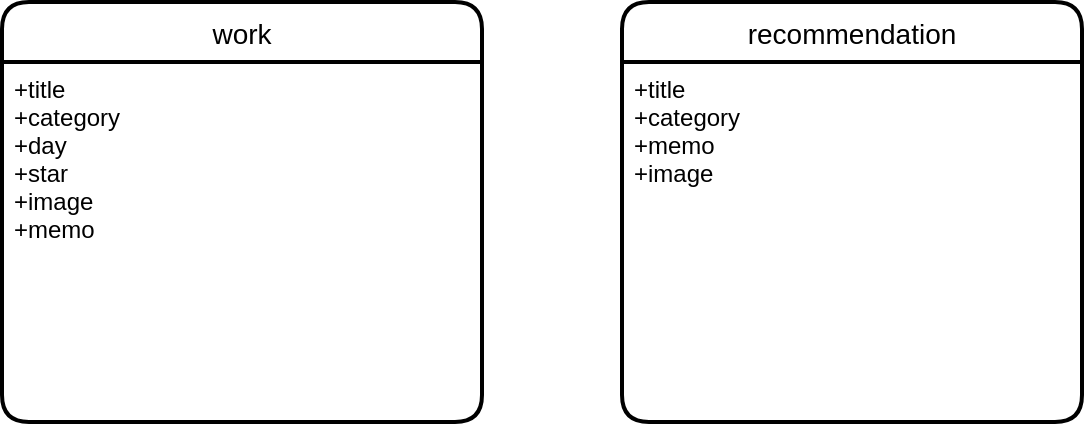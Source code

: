 <mxfile>
    <diagram id="Z1YRvrKOPZOS8uR8N5j4" name="ページ1">
        <mxGraphModel dx="508" dy="572" grid="1" gridSize="10" guides="1" tooltips="1" connect="0" arrows="1" fold="1" page="1" pageScale="1" pageWidth="827" pageHeight="1169" math="0" shadow="0">
            <root>
                <mxCell id="0"/>
                <mxCell id="1" parent="0"/>
                <mxCell id="2" value="work" style="swimlane;childLayout=stackLayout;horizontal=1;startSize=30;horizontalStack=0;rounded=1;fontSize=14;fontStyle=0;strokeWidth=2;resizeParent=0;resizeLast=1;shadow=0;dashed=0;align=center;" parent="1" vertex="1">
                    <mxGeometry x="90" y="30" width="240" height="210" as="geometry"/>
                </mxCell>
                <mxCell id="3" value="+title&#10;+category&#10;+day&#10;+star&#10;+image&#10;+memo&#10;" style="align=left;strokeColor=none;fillColor=none;spacingLeft=4;fontSize=12;verticalAlign=top;resizable=0;rotatable=0;part=1;" parent="2" vertex="1">
                    <mxGeometry y="30" width="240" height="180" as="geometry"/>
                </mxCell>
                <mxCell id="5" value="recommendation" style="swimlane;childLayout=stackLayout;horizontal=1;startSize=30;horizontalStack=0;rounded=1;fontSize=14;fontStyle=0;strokeWidth=2;resizeParent=0;resizeLast=1;shadow=0;dashed=0;align=center;" parent="1" vertex="1">
                    <mxGeometry x="400" y="30" width="230" height="210" as="geometry"/>
                </mxCell>
                <mxCell id="6" value="+title&#10;+category&#10;+memo&#10;+image" style="align=left;strokeColor=none;fillColor=none;spacingLeft=4;fontSize=12;verticalAlign=top;resizable=0;rotatable=0;part=1;" parent="5" vertex="1">
                    <mxGeometry y="30" width="230" height="180" as="geometry"/>
                </mxCell>
            </root>
        </mxGraphModel>
    </diagram>
</mxfile>